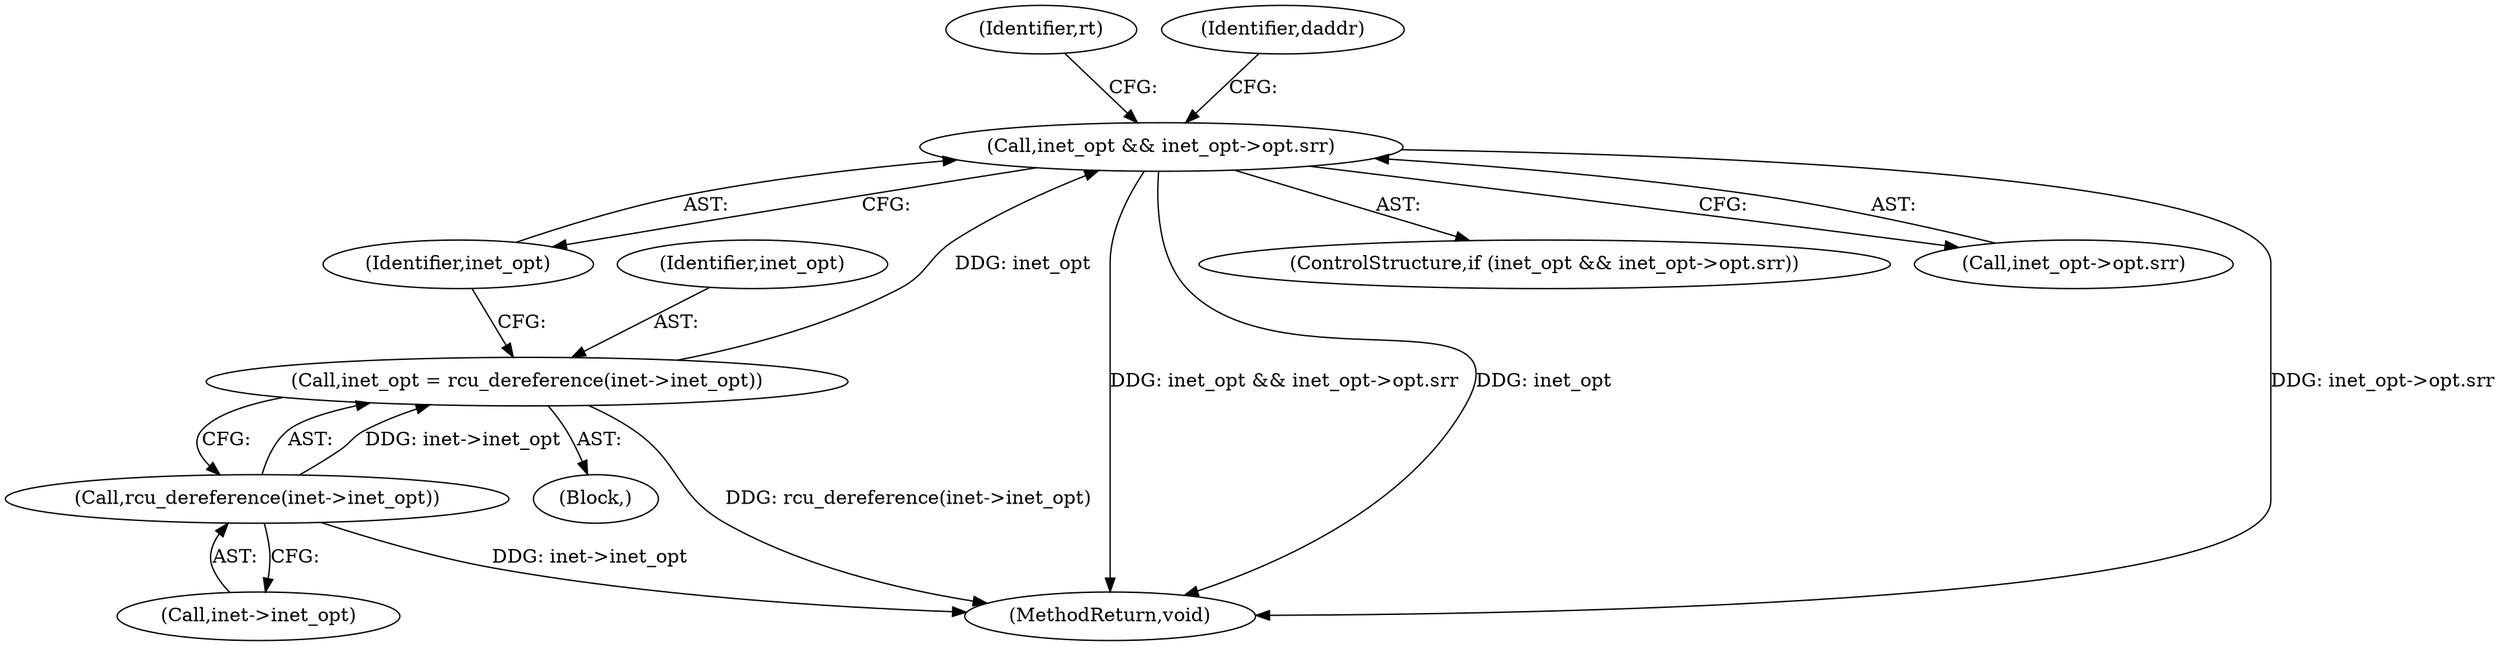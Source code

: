 digraph "0_linux_9709674e68646cee5a24e3000b3558d25412203a@pointer" {
"1000134" [label="(Call,inet_opt && inet_opt->opt.srr)"];
"1000127" [label="(Call,inet_opt = rcu_dereference(inet->inet_opt))"];
"1000129" [label="(Call,rcu_dereference(inet->inet_opt))"];
"1000127" [label="(Call,inet_opt = rcu_dereference(inet->inet_opt))"];
"1000130" [label="(Call,inet->inet_opt)"];
"1000149" [label="(Identifier,rt)"];
"1000135" [label="(Identifier,inet_opt)"];
"1000142" [label="(Identifier,daddr)"];
"1000185" [label="(MethodReturn,void)"];
"1000129" [label="(Call,rcu_dereference(inet->inet_opt))"];
"1000133" [label="(ControlStructure,if (inet_opt && inet_opt->opt.srr))"];
"1000128" [label="(Identifier,inet_opt)"];
"1000136" [label="(Call,inet_opt->opt.srr)"];
"1000102" [label="(Block,)"];
"1000134" [label="(Call,inet_opt && inet_opt->opt.srr)"];
"1000134" -> "1000133"  [label="AST: "];
"1000134" -> "1000135"  [label="CFG: "];
"1000134" -> "1000136"  [label="CFG: "];
"1000135" -> "1000134"  [label="AST: "];
"1000136" -> "1000134"  [label="AST: "];
"1000142" -> "1000134"  [label="CFG: "];
"1000149" -> "1000134"  [label="CFG: "];
"1000134" -> "1000185"  [label="DDG: inet_opt && inet_opt->opt.srr"];
"1000134" -> "1000185"  [label="DDG: inet_opt"];
"1000134" -> "1000185"  [label="DDG: inet_opt->opt.srr"];
"1000127" -> "1000134"  [label="DDG: inet_opt"];
"1000127" -> "1000102"  [label="AST: "];
"1000127" -> "1000129"  [label="CFG: "];
"1000128" -> "1000127"  [label="AST: "];
"1000129" -> "1000127"  [label="AST: "];
"1000135" -> "1000127"  [label="CFG: "];
"1000127" -> "1000185"  [label="DDG: rcu_dereference(inet->inet_opt)"];
"1000129" -> "1000127"  [label="DDG: inet->inet_opt"];
"1000129" -> "1000130"  [label="CFG: "];
"1000130" -> "1000129"  [label="AST: "];
"1000129" -> "1000185"  [label="DDG: inet->inet_opt"];
}

